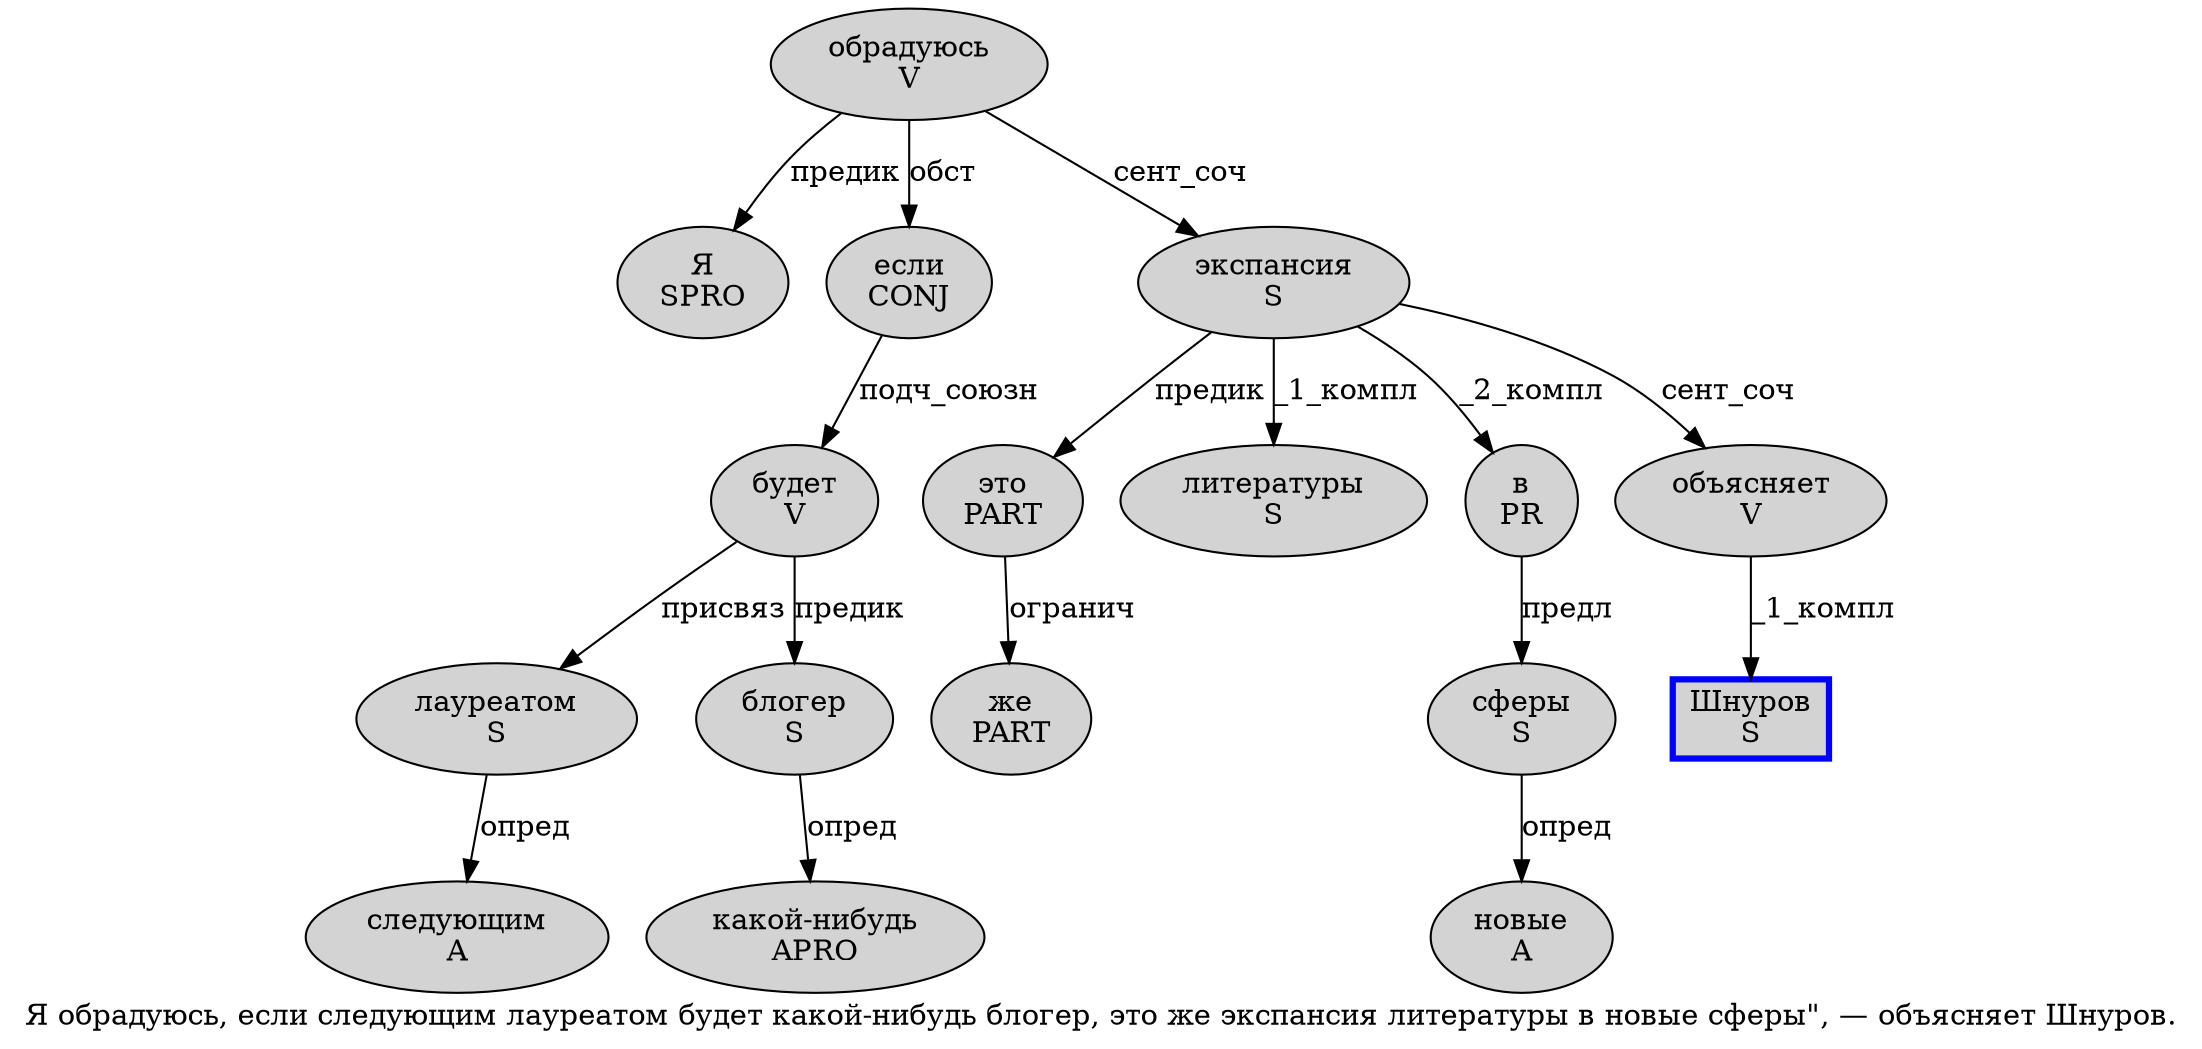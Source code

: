 digraph SENTENCE_1348 {
	graph [label="Я обрадуюсь, если следующим лауреатом будет какой-нибудь блогер, это же экспансия литературы в новые сферы\", — объясняет Шнуров."]
	node [style=filled]
		0 [label="Я
SPRO" color="" fillcolor=lightgray penwidth=1 shape=ellipse]
		1 [label="обрадуюсь
V" color="" fillcolor=lightgray penwidth=1 shape=ellipse]
		3 [label="если
CONJ" color="" fillcolor=lightgray penwidth=1 shape=ellipse]
		4 [label="следующим
A" color="" fillcolor=lightgray penwidth=1 shape=ellipse]
		5 [label="лауреатом
S" color="" fillcolor=lightgray penwidth=1 shape=ellipse]
		6 [label="будет
V" color="" fillcolor=lightgray penwidth=1 shape=ellipse]
		7 [label="какой-нибудь
APRO" color="" fillcolor=lightgray penwidth=1 shape=ellipse]
		8 [label="блогер
S" color="" fillcolor=lightgray penwidth=1 shape=ellipse]
		10 [label="это
PART" color="" fillcolor=lightgray penwidth=1 shape=ellipse]
		11 [label="же
PART" color="" fillcolor=lightgray penwidth=1 shape=ellipse]
		12 [label="экспансия
S" color="" fillcolor=lightgray penwidth=1 shape=ellipse]
		13 [label="литературы
S" color="" fillcolor=lightgray penwidth=1 shape=ellipse]
		14 [label="в
PR" color="" fillcolor=lightgray penwidth=1 shape=ellipse]
		15 [label="новые
A" color="" fillcolor=lightgray penwidth=1 shape=ellipse]
		16 [label="сферы
S" color="" fillcolor=lightgray penwidth=1 shape=ellipse]
		20 [label="объясняет
V" color="" fillcolor=lightgray penwidth=1 shape=ellipse]
		21 [label="Шнуров
S" color=blue fillcolor=lightgray penwidth=3 shape=box]
			3 -> 6 [label="подч_союзн"]
			14 -> 16 [label="предл"]
			6 -> 5 [label="присвяз"]
			6 -> 8 [label="предик"]
			10 -> 11 [label="огранич"]
			5 -> 4 [label="опред"]
			12 -> 10 [label="предик"]
			12 -> 13 [label="_1_компл"]
			12 -> 14 [label="_2_компл"]
			12 -> 20 [label="сент_соч"]
			1 -> 0 [label="предик"]
			1 -> 3 [label="обст"]
			1 -> 12 [label="сент_соч"]
			16 -> 15 [label="опред"]
			8 -> 7 [label="опред"]
			20 -> 21 [label="_1_компл"]
}